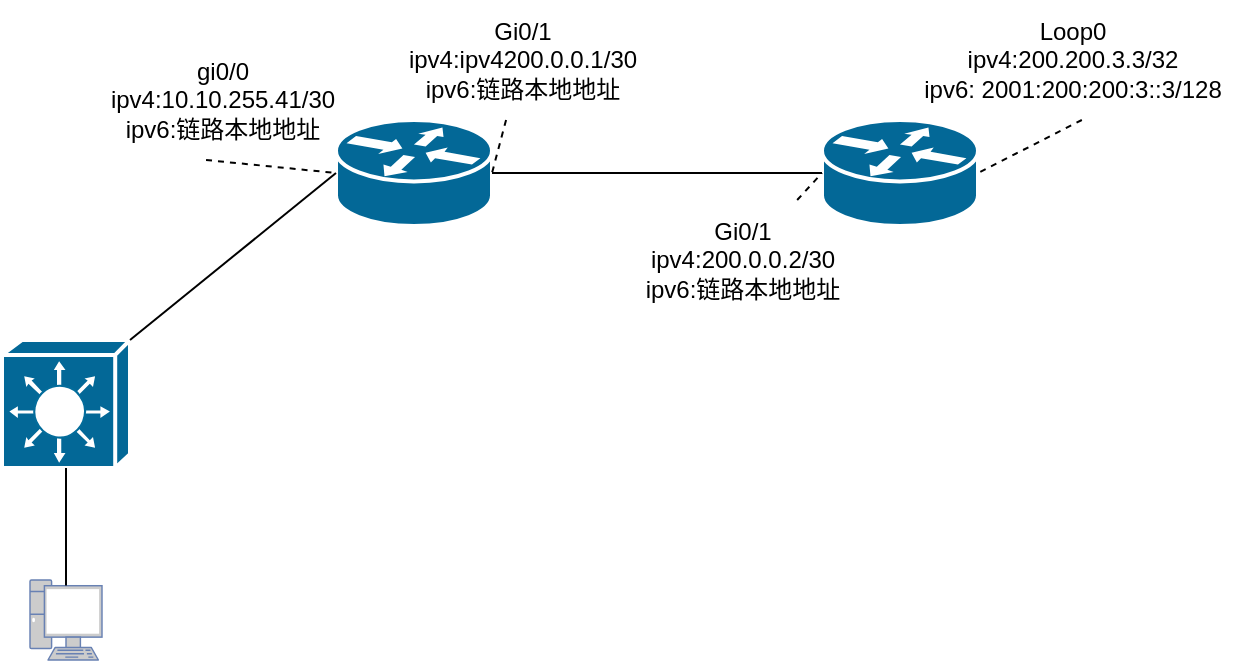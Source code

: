 <mxfile version="20.2.8" type="github">
  <diagram id="gl1188mrddrtFknN2f1I" name="Page-1">
    <mxGraphModel dx="1426" dy="768" grid="1" gridSize="10" guides="1" tooltips="1" connect="1" arrows="1" fold="1" page="1" pageScale="1" pageWidth="850" pageHeight="1100" math="0" shadow="0">
      <root>
        <mxCell id="0" />
        <mxCell id="1" parent="0" />
        <mxCell id="JJ399tZs6g35hUqtkFYU-1" value="" style="shape=mxgraph.cisco.routers.router;sketch=0;html=1;pointerEvents=1;dashed=0;fillColor=#036897;strokeColor=#ffffff;strokeWidth=2;verticalLabelPosition=bottom;verticalAlign=top;align=center;outlineConnect=0;" vertex="1" parent="1">
          <mxGeometry x="347" y="260" width="78" height="53" as="geometry" />
        </mxCell>
        <mxCell id="JJ399tZs6g35hUqtkFYU-2" value="" style="shape=mxgraph.cisco.routers.router;sketch=0;html=1;pointerEvents=1;dashed=0;fillColor=#036897;strokeColor=#ffffff;strokeWidth=2;verticalLabelPosition=bottom;verticalAlign=top;align=center;outlineConnect=0;" vertex="1" parent="1">
          <mxGeometry x="590" y="260" width="78" height="53" as="geometry" />
        </mxCell>
        <mxCell id="JJ399tZs6g35hUqtkFYU-4" value="" style="shape=mxgraph.cisco.switches.layer_3_switch;sketch=0;html=1;pointerEvents=1;dashed=0;fillColor=#036897;strokeColor=#ffffff;strokeWidth=2;verticalLabelPosition=bottom;verticalAlign=top;align=center;outlineConnect=0;" vertex="1" parent="1">
          <mxGeometry x="180" y="370" width="64" height="64" as="geometry" />
        </mxCell>
        <mxCell id="JJ399tZs6g35hUqtkFYU-6" value="" style="endArrow=none;html=1;rounded=0;entryX=1;entryY=0.5;entryDx=0;entryDy=0;entryPerimeter=0;exitX=0;exitY=0.5;exitDx=0;exitDy=0;exitPerimeter=0;" edge="1" parent="1" source="JJ399tZs6g35hUqtkFYU-2" target="JJ399tZs6g35hUqtkFYU-1">
          <mxGeometry width="50" height="50" relative="1" as="geometry">
            <mxPoint x="400" y="420" as="sourcePoint" />
            <mxPoint x="450" y="370" as="targetPoint" />
          </mxGeometry>
        </mxCell>
        <mxCell id="JJ399tZs6g35hUqtkFYU-7" value="" style="endArrow=none;html=1;rounded=0;entryX=0;entryY=0.5;entryDx=0;entryDy=0;entryPerimeter=0;exitX=1;exitY=0;exitDx=0;exitDy=0;exitPerimeter=0;" edge="1" parent="1" source="JJ399tZs6g35hUqtkFYU-4" target="JJ399tZs6g35hUqtkFYU-1">
          <mxGeometry width="50" height="50" relative="1" as="geometry">
            <mxPoint x="400" y="420" as="sourcePoint" />
            <mxPoint x="450" y="370" as="targetPoint" />
          </mxGeometry>
        </mxCell>
        <mxCell id="JJ399tZs6g35hUqtkFYU-8" value="gi0/0&lt;br&gt;ipv4:10.10.255.41/30&lt;br&gt;ipv6:链路本地地址" style="text;html=1;align=center;verticalAlign=middle;resizable=0;points=[];autosize=1;strokeColor=none;fillColor=none;" vertex="1" parent="1">
          <mxGeometry x="220" y="220" width="140" height="60" as="geometry" />
        </mxCell>
        <mxCell id="JJ399tZs6g35hUqtkFYU-9" value="Gi0/1&lt;br&gt;ipv4:ipv4200.0.0.1/30&lt;br&gt;ipv6:链路本地地址" style="text;html=1;align=center;verticalAlign=middle;resizable=0;points=[];autosize=1;strokeColor=none;fillColor=none;" vertex="1" parent="1">
          <mxGeometry x="370" y="200" width="140" height="60" as="geometry" />
        </mxCell>
        <mxCell id="JJ399tZs6g35hUqtkFYU-12" value="" style="endArrow=none;dashed=1;html=1;rounded=0;entryX=1;entryY=0.5;entryDx=0;entryDy=0;entryPerimeter=0;" edge="1" parent="1" source="JJ399tZs6g35hUqtkFYU-9" target="JJ399tZs6g35hUqtkFYU-1">
          <mxGeometry width="50" height="50" relative="1" as="geometry">
            <mxPoint x="400" y="390" as="sourcePoint" />
            <mxPoint x="450" y="340" as="targetPoint" />
          </mxGeometry>
        </mxCell>
        <mxCell id="JJ399tZs6g35hUqtkFYU-13" value="" style="endArrow=none;dashed=1;html=1;rounded=0;entryX=0;entryY=0.5;entryDx=0;entryDy=0;entryPerimeter=0;exitX=0.443;exitY=1;exitDx=0;exitDy=0;exitPerimeter=0;" edge="1" parent="1" source="JJ399tZs6g35hUqtkFYU-8" target="JJ399tZs6g35hUqtkFYU-1">
          <mxGeometry width="50" height="50" relative="1" as="geometry">
            <mxPoint x="400" y="390" as="sourcePoint" />
            <mxPoint x="450" y="340" as="targetPoint" />
          </mxGeometry>
        </mxCell>
        <mxCell id="JJ399tZs6g35hUqtkFYU-14" value="" style="fontColor=#0066CC;verticalAlign=top;verticalLabelPosition=bottom;labelPosition=center;align=center;html=1;outlineConnect=0;fillColor=#CCCCCC;strokeColor=#6881B3;gradientColor=none;gradientDirection=north;strokeWidth=2;shape=mxgraph.networks.pc;" vertex="1" parent="1">
          <mxGeometry x="194" y="490" width="36" height="40" as="geometry" />
        </mxCell>
        <mxCell id="JJ399tZs6g35hUqtkFYU-15" value="" style="endArrow=none;html=1;rounded=0;exitX=0.5;exitY=0.07;exitDx=0;exitDy=0;exitPerimeter=0;entryX=0.5;entryY=1;entryDx=0;entryDy=0;entryPerimeter=0;" edge="1" parent="1" source="JJ399tZs6g35hUqtkFYU-14" target="JJ399tZs6g35hUqtkFYU-4">
          <mxGeometry width="50" height="50" relative="1" as="geometry">
            <mxPoint x="400" y="390" as="sourcePoint" />
            <mxPoint x="450" y="340" as="targetPoint" />
          </mxGeometry>
        </mxCell>
        <mxCell id="JJ399tZs6g35hUqtkFYU-16" value="Gi0/1&lt;br&gt;ipv4:200.0.0.2/30&lt;br&gt;ipv6:链路本地地址" style="text;html=1;align=center;verticalAlign=middle;resizable=0;points=[];autosize=1;strokeColor=none;fillColor=none;" vertex="1" parent="1">
          <mxGeometry x="490" y="300" width="120" height="60" as="geometry" />
        </mxCell>
        <mxCell id="JJ399tZs6g35hUqtkFYU-17" value="" style="endArrow=none;dashed=1;html=1;rounded=0;entryX=0;entryY=0.5;entryDx=0;entryDy=0;entryPerimeter=0;" edge="1" parent="1" source="JJ399tZs6g35hUqtkFYU-16" target="JJ399tZs6g35hUqtkFYU-2">
          <mxGeometry width="50" height="50" relative="1" as="geometry">
            <mxPoint x="400" y="370" as="sourcePoint" />
            <mxPoint x="450" y="320" as="targetPoint" />
          </mxGeometry>
        </mxCell>
        <mxCell id="JJ399tZs6g35hUqtkFYU-18" value="Loop0&lt;br&gt;ipv4:200.200.3.3/32&lt;br&gt;ipv6:&amp;nbsp;2001:200:200:3::3/128" style="text;html=1;align=center;verticalAlign=middle;resizable=0;points=[];autosize=1;strokeColor=none;fillColor=none;" vertex="1" parent="1">
          <mxGeometry x="630" y="200" width="170" height="60" as="geometry" />
        </mxCell>
        <mxCell id="JJ399tZs6g35hUqtkFYU-19" value="" style="endArrow=none;dashed=1;html=1;rounded=0;entryX=1;entryY=0.5;entryDx=0;entryDy=0;entryPerimeter=0;exitX=0.529;exitY=1;exitDx=0;exitDy=0;exitPerimeter=0;" edge="1" parent="1" source="JJ399tZs6g35hUqtkFYU-18" target="JJ399tZs6g35hUqtkFYU-2">
          <mxGeometry width="50" height="50" relative="1" as="geometry">
            <mxPoint x="400" y="360" as="sourcePoint" />
            <mxPoint x="450" y="310" as="targetPoint" />
          </mxGeometry>
        </mxCell>
      </root>
    </mxGraphModel>
  </diagram>
</mxfile>
